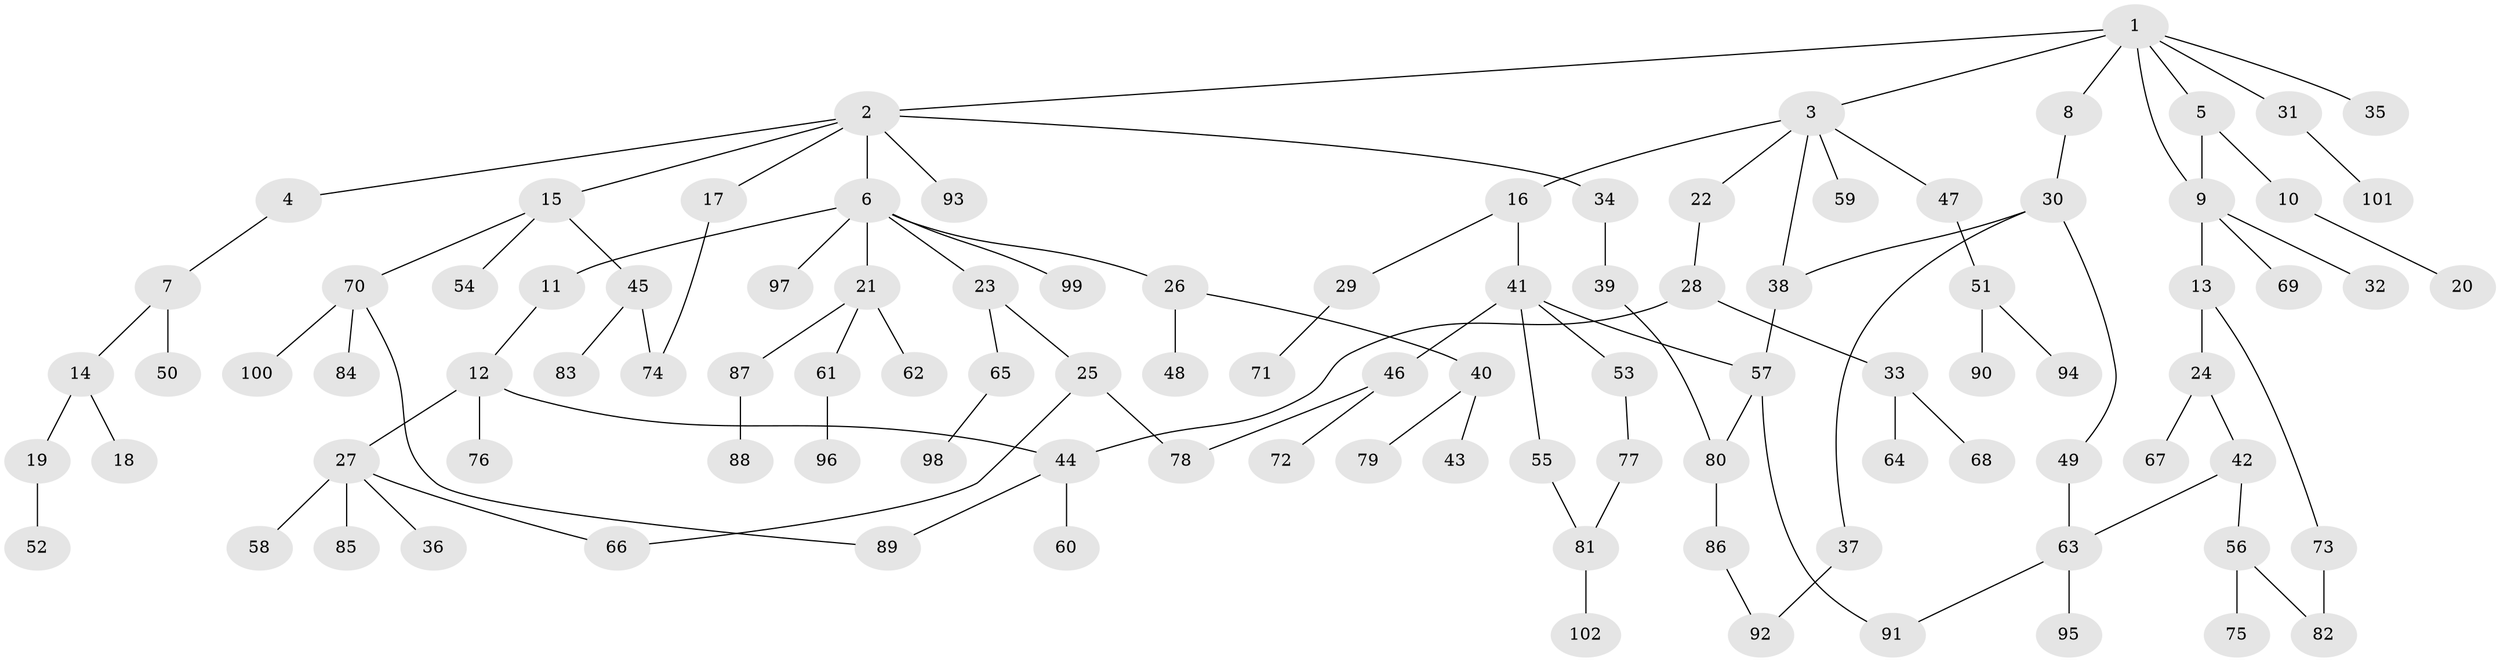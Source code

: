 // coarse degree distribution, {6: 0.043478260869565216, 7: 0.014492753623188406, 3: 0.13043478260869565, 8: 0.014492753623188406, 2: 0.30434782608695654, 4: 0.057971014492753624, 5: 0.057971014492753624, 1: 0.37681159420289856}
// Generated by graph-tools (version 1.1) at 2025/41/03/06/25 10:41:31]
// undirected, 102 vertices, 115 edges
graph export_dot {
graph [start="1"]
  node [color=gray90,style=filled];
  1;
  2;
  3;
  4;
  5;
  6;
  7;
  8;
  9;
  10;
  11;
  12;
  13;
  14;
  15;
  16;
  17;
  18;
  19;
  20;
  21;
  22;
  23;
  24;
  25;
  26;
  27;
  28;
  29;
  30;
  31;
  32;
  33;
  34;
  35;
  36;
  37;
  38;
  39;
  40;
  41;
  42;
  43;
  44;
  45;
  46;
  47;
  48;
  49;
  50;
  51;
  52;
  53;
  54;
  55;
  56;
  57;
  58;
  59;
  60;
  61;
  62;
  63;
  64;
  65;
  66;
  67;
  68;
  69;
  70;
  71;
  72;
  73;
  74;
  75;
  76;
  77;
  78;
  79;
  80;
  81;
  82;
  83;
  84;
  85;
  86;
  87;
  88;
  89;
  90;
  91;
  92;
  93;
  94;
  95;
  96;
  97;
  98;
  99;
  100;
  101;
  102;
  1 -- 2;
  1 -- 3;
  1 -- 5;
  1 -- 8;
  1 -- 9;
  1 -- 31;
  1 -- 35;
  2 -- 4;
  2 -- 6;
  2 -- 15;
  2 -- 17;
  2 -- 34;
  2 -- 93;
  3 -- 16;
  3 -- 22;
  3 -- 38;
  3 -- 47;
  3 -- 59;
  4 -- 7;
  5 -- 10;
  5 -- 9;
  6 -- 11;
  6 -- 21;
  6 -- 23;
  6 -- 26;
  6 -- 97;
  6 -- 99;
  7 -- 14;
  7 -- 50;
  8 -- 30;
  9 -- 13;
  9 -- 32;
  9 -- 69;
  10 -- 20;
  11 -- 12;
  12 -- 27;
  12 -- 44;
  12 -- 76;
  13 -- 24;
  13 -- 73;
  14 -- 18;
  14 -- 19;
  15 -- 45;
  15 -- 54;
  15 -- 70;
  16 -- 29;
  16 -- 41;
  17 -- 74;
  19 -- 52;
  21 -- 61;
  21 -- 62;
  21 -- 87;
  22 -- 28;
  23 -- 25;
  23 -- 65;
  24 -- 42;
  24 -- 67;
  25 -- 78;
  25 -- 66;
  26 -- 40;
  26 -- 48;
  27 -- 36;
  27 -- 58;
  27 -- 66;
  27 -- 85;
  28 -- 33;
  28 -- 44;
  29 -- 71;
  30 -- 37;
  30 -- 49;
  30 -- 38;
  31 -- 101;
  33 -- 64;
  33 -- 68;
  34 -- 39;
  37 -- 92;
  38 -- 57;
  39 -- 80;
  40 -- 43;
  40 -- 79;
  41 -- 46;
  41 -- 53;
  41 -- 55;
  41 -- 57;
  42 -- 56;
  42 -- 63;
  44 -- 60;
  44 -- 89;
  45 -- 74;
  45 -- 83;
  46 -- 72;
  46 -- 78;
  47 -- 51;
  49 -- 63;
  51 -- 90;
  51 -- 94;
  53 -- 77;
  55 -- 81;
  56 -- 75;
  56 -- 82;
  57 -- 80;
  57 -- 91;
  61 -- 96;
  63 -- 95;
  63 -- 91;
  65 -- 98;
  70 -- 84;
  70 -- 100;
  70 -- 89;
  73 -- 82;
  77 -- 81;
  80 -- 86;
  81 -- 102;
  86 -- 92;
  87 -- 88;
}
